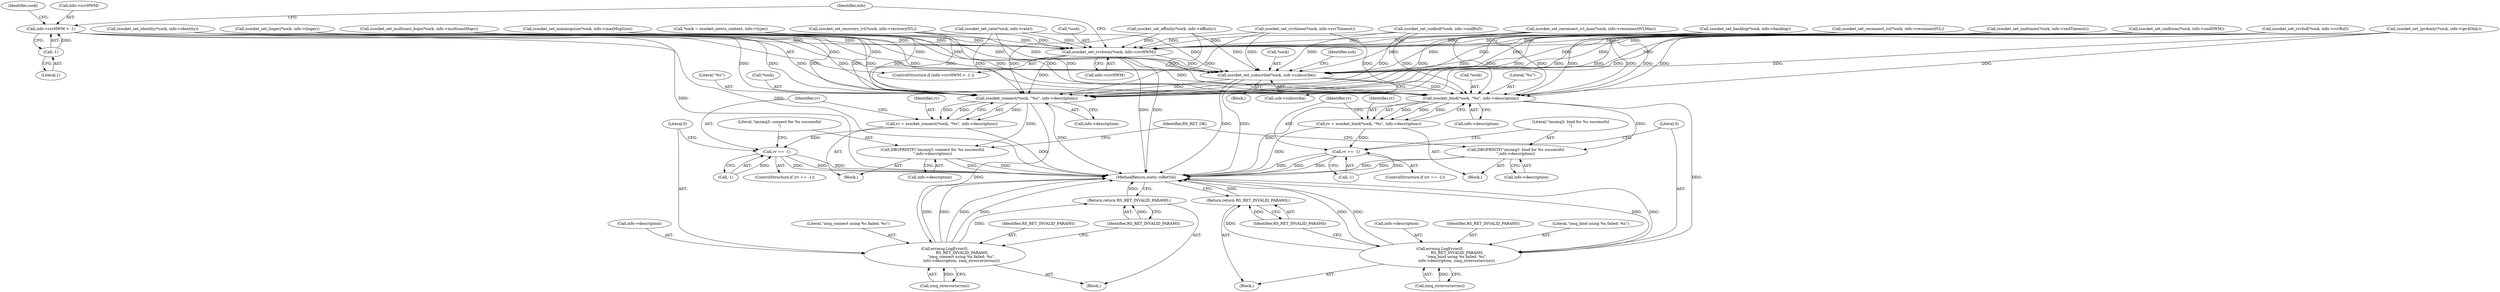 digraph "0_rsyslog_062d0c671a29f7c6f7dff4a2f1f35df375bbb30b@pointer" {
"1000339" [label="(Call,info->rcvHWM > -1)"];
"1000343" [label="(Call,-1)"];
"1000345" [label="(Call,zsocket_set_rcvhwm(*sock, info->rcvHWM))"];
"1000373" [label="(Call,zsocket_set_subscribe(*sock, sub->subscribe))"];
"1000388" [label="(Call,zsocket_connect(*sock, \"%s\", info->description))"];
"1000386" [label="(Call,rv = zsocket_connect(*sock, \"%s\", info->description))"];
"1000396" [label="(Call,rv == -1)"];
"1000401" [label="(Call,errmsg.LogError(0,\n                             RS_RET_INVALID_PARAMS,\n                            \"zmq_connect using %s failed: %s\",\n                            info->description, zmq_strerror(errno)))"];
"1000410" [label="(Return,return RS_RET_INVALID_PARAMS;)"];
"1000412" [label="(Call,DBGPRINTF(\"imzmq3: connect for %s successful\n\",info->description))"];
"1000421" [label="(Call,zsocket_bind(*sock, \"%s\", info->description))"];
"1000419" [label="(Call,rv = zsocket_bind(*sock, \"%s\", info->description))"];
"1000429" [label="(Call,rv == -1)"];
"1000434" [label="(Call,errmsg.LogError(0,\n                             RS_RET_INVALID_PARAMS,\n                            \"zmq_bind using %s failed: %s\",\n                            info->description, zmq_strerror(errno)))"];
"1000443" [label="(Return,return RS_RET_INVALID_PARAMS;)"];
"1000445" [label="(Call,DBGPRINTF(\"imzmq3: bind for %s successful\n\",info->description))"];
"1000421" [label="(Call,zsocket_bind(*sock, \"%s\", info->description))"];
"1000389" [label="(Call,*sock)"];
"1000347" [label="(Identifier,sock)"];
"1000446" [label="(Literal,\"imzmq3: bind for %s successful\n\")"];
"1000438" [label="(Call,info->description)"];
"1000339" [label="(Call,info->rcvHWM > -1)"];
"1000386" [label="(Call,rv = zsocket_connect(*sock, \"%s\", info->description))"];
"1000414" [label="(Call,info->description)"];
"1000418" [label="(Block,)"];
"1000344" [label="(Literal,1)"];
"1000376" [label="(Call,sub->subscribe)"];
"1000332" [label="(Call,zsocket_set_sndhwm(*sock, info->sndHWM))"];
"1000241" [label="(Call,zsocket_set_rate(*sock, info->rate))"];
"1000398" [label="(Call,-1)"];
"1000413" [label="(Literal,\"imzmq3: connect for %s successful\n\")"];
"1000348" [label="(Call,info->rcvHWM)"];
"1000372" [label="(Block,)"];
"1000436" [label="(Identifier,RS_RET_INVALID_PARAMS)"];
"1000189" [label="(Call,zsocket_set_backlog(*sock, info->backlog))"];
"1000340" [label="(Call,info->rcvHWM)"];
"1000354" [label="(Identifier,info)"];
"1000400" [label="(Block,)"];
"1000137" [label="(Call,zsocket_set_identity(*sock, info->identity))"];
"1000419" [label="(Call,rv = zsocket_bind(*sock, \"%s\", info->description))"];
"1000422" [label="(Call,*sock)"];
"1000150" [label="(Call,zsocket_set_sndbuf(*sock, info->sndBuf))"];
"1000444" [label="(Identifier,RS_RET_INVALID_PARAMS)"];
"1000319" [label="(Call,zsocket_set_affinity(*sock, info->affinity))"];
"1000445" [label="(Call,DBGPRINTF(\"imzmq3: bind for %s successful\n\",info->description))"];
"1000338" [label="(ControlStructure,if (info->rcvHWM > -1 ))"];
"1000408" [label="(Call,zmq_strerror(errno))"];
"1000163" [label="(Call,zsocket_set_rcvbuf(*sock, info->rcvBuf))"];
"1000306" [label="(Call,zsocket_set_ipv4only(*sock, info->ipv4Only))"];
"1000434" [label="(Call,errmsg.LogError(0,\n                             RS_RET_INVALID_PARAMS,\n                            \"zmq_bind using %s failed: %s\",\n                            info->description, zmq_strerror(errno)))"];
"1000176" [label="(Call,zsocket_set_linger(*sock, info->linger))"];
"1000425" [label="(Call,info->description)"];
"1000346" [label="(Call,*sock)"];
"1000388" [label="(Call,zsocket_connect(*sock, \"%s\", info->description))"];
"1000374" [label="(Call,*sock)"];
"1000412" [label="(Call,DBGPRINTF(\"imzmq3: connect for %s successful\n\",info->description))"];
"1000385" [label="(Block,)"];
"1000391" [label="(Literal,\"%s\")"];
"1000451" [label="(Identifier,RS_RET_OK)"];
"1000428" [label="(ControlStructure,if (rv == -1))"];
"1000293" [label="(Call,zsocket_set_reconnect_ivl_max(*sock, info->reconnectIVLMax))"];
"1000420" [label="(Identifier,rv)"];
"1000424" [label="(Literal,\"%s\")"];
"1000403" [label="(Identifier,RS_RET_INVALID_PARAMS)"];
"1000410" [label="(Return,return RS_RET_INVALID_PARAMS;)"];
"1000343" [label="(Call,-1)"];
"1000373" [label="(Call,zsocket_set_subscribe(*sock, sub->subscribe))"];
"1000401" [label="(Call,errmsg.LogError(0,\n                             RS_RET_INVALID_PARAMS,\n                            \"zmq_connect using %s failed: %s\",\n                            info->description, zmq_strerror(errno)))"];
"1000395" [label="(ControlStructure,if (rv == -1))"];
"1000405" [label="(Call,info->description)"];
"1000411" [label="(Identifier,RS_RET_INVALID_PARAMS)"];
"1000396" [label="(Call,rv == -1)"];
"1000433" [label="(Block,)"];
"1000387" [label="(Identifier,rv)"];
"1000402" [label="(Literal,0)"];
"1000254" [label="(Call,zsocket_set_recovery_ivl(*sock, info->recoveryIVL))"];
"1000452" [label="(MethodReturn,static rsRetVal)"];
"1000441" [label="(Call,zmq_strerror(errno))"];
"1000437" [label="(Literal,\"zmq_bind using %s failed: %s\")"];
"1000267" [label="(Call,zsocket_set_multicast_hops(*sock, info->multicastHops))"];
"1000447" [label="(Call,info->description)"];
"1000397" [label="(Identifier,rv)"];
"1000435" [label="(Literal,0)"];
"1000430" [label="(Identifier,rv)"];
"1000215" [label="(Call,zsocket_set_rcvtimeo(*sock, info->rcvTimeout))"];
"1000110" [label="(Call,*sock = zsocket_new(s_context, info->type))"];
"1000280" [label="(Call,zsocket_set_reconnect_ivl(*sock, info->reconnectIVL))"];
"1000404" [label="(Literal,\"zmq_connect using %s failed: %s\")"];
"1000202" [label="(Call,zsocket_set_sndtimeo(*sock, info->sndTimeout))"];
"1000429" [label="(Call,rv == -1)"];
"1000431" [label="(Call,-1)"];
"1000443" [label="(Return,return RS_RET_INVALID_PARAMS;)"];
"1000345" [label="(Call,zsocket_set_rcvhwm(*sock, info->rcvHWM))"];
"1000368" [label="(Identifier,sub)"];
"1000392" [label="(Call,info->description)"];
"1000228" [label="(Call,zsocket_set_maxmsgsize(*sock, info->maxMsgSize))"];
"1000339" -> "1000338"  [label="AST: "];
"1000339" -> "1000343"  [label="CFG: "];
"1000340" -> "1000339"  [label="AST: "];
"1000343" -> "1000339"  [label="AST: "];
"1000347" -> "1000339"  [label="CFG: "];
"1000354" -> "1000339"  [label="CFG: "];
"1000339" -> "1000452"  [label="DDG: "];
"1000339" -> "1000452"  [label="DDG: "];
"1000343" -> "1000339"  [label="DDG: "];
"1000339" -> "1000345"  [label="DDG: "];
"1000343" -> "1000344"  [label="CFG: "];
"1000344" -> "1000343"  [label="AST: "];
"1000345" -> "1000338"  [label="AST: "];
"1000345" -> "1000348"  [label="CFG: "];
"1000346" -> "1000345"  [label="AST: "];
"1000348" -> "1000345"  [label="AST: "];
"1000354" -> "1000345"  [label="CFG: "];
"1000345" -> "1000452"  [label="DDG: "];
"1000345" -> "1000452"  [label="DDG: "];
"1000163" -> "1000345"  [label="DDG: "];
"1000332" -> "1000345"  [label="DDG: "];
"1000189" -> "1000345"  [label="DDG: "];
"1000215" -> "1000345"  [label="DDG: "];
"1000254" -> "1000345"  [label="DDG: "];
"1000306" -> "1000345"  [label="DDG: "];
"1000202" -> "1000345"  [label="DDG: "];
"1000280" -> "1000345"  [label="DDG: "];
"1000241" -> "1000345"  [label="DDG: "];
"1000176" -> "1000345"  [label="DDG: "];
"1000137" -> "1000345"  [label="DDG: "];
"1000319" -> "1000345"  [label="DDG: "];
"1000110" -> "1000345"  [label="DDG: "];
"1000293" -> "1000345"  [label="DDG: "];
"1000150" -> "1000345"  [label="DDG: "];
"1000267" -> "1000345"  [label="DDG: "];
"1000228" -> "1000345"  [label="DDG: "];
"1000345" -> "1000373"  [label="DDG: "];
"1000345" -> "1000388"  [label="DDG: "];
"1000345" -> "1000421"  [label="DDG: "];
"1000373" -> "1000372"  [label="AST: "];
"1000373" -> "1000376"  [label="CFG: "];
"1000374" -> "1000373"  [label="AST: "];
"1000376" -> "1000373"  [label="AST: "];
"1000368" -> "1000373"  [label="CFG: "];
"1000373" -> "1000452"  [label="DDG: "];
"1000373" -> "1000452"  [label="DDG: "];
"1000163" -> "1000373"  [label="DDG: "];
"1000332" -> "1000373"  [label="DDG: "];
"1000189" -> "1000373"  [label="DDG: "];
"1000215" -> "1000373"  [label="DDG: "];
"1000254" -> "1000373"  [label="DDG: "];
"1000306" -> "1000373"  [label="DDG: "];
"1000202" -> "1000373"  [label="DDG: "];
"1000280" -> "1000373"  [label="DDG: "];
"1000241" -> "1000373"  [label="DDG: "];
"1000176" -> "1000373"  [label="DDG: "];
"1000319" -> "1000373"  [label="DDG: "];
"1000110" -> "1000373"  [label="DDG: "];
"1000293" -> "1000373"  [label="DDG: "];
"1000150" -> "1000373"  [label="DDG: "];
"1000267" -> "1000373"  [label="DDG: "];
"1000228" -> "1000373"  [label="DDG: "];
"1000137" -> "1000373"  [label="DDG: "];
"1000373" -> "1000388"  [label="DDG: "];
"1000373" -> "1000421"  [label="DDG: "];
"1000388" -> "1000386"  [label="AST: "];
"1000388" -> "1000392"  [label="CFG: "];
"1000389" -> "1000388"  [label="AST: "];
"1000391" -> "1000388"  [label="AST: "];
"1000392" -> "1000388"  [label="AST: "];
"1000386" -> "1000388"  [label="CFG: "];
"1000388" -> "1000452"  [label="DDG: "];
"1000388" -> "1000386"  [label="DDG: "];
"1000388" -> "1000386"  [label="DDG: "];
"1000388" -> "1000386"  [label="DDG: "];
"1000163" -> "1000388"  [label="DDG: "];
"1000332" -> "1000388"  [label="DDG: "];
"1000189" -> "1000388"  [label="DDG: "];
"1000215" -> "1000388"  [label="DDG: "];
"1000254" -> "1000388"  [label="DDG: "];
"1000306" -> "1000388"  [label="DDG: "];
"1000202" -> "1000388"  [label="DDG: "];
"1000280" -> "1000388"  [label="DDG: "];
"1000241" -> "1000388"  [label="DDG: "];
"1000176" -> "1000388"  [label="DDG: "];
"1000319" -> "1000388"  [label="DDG: "];
"1000110" -> "1000388"  [label="DDG: "];
"1000293" -> "1000388"  [label="DDG: "];
"1000150" -> "1000388"  [label="DDG: "];
"1000267" -> "1000388"  [label="DDG: "];
"1000228" -> "1000388"  [label="DDG: "];
"1000137" -> "1000388"  [label="DDG: "];
"1000388" -> "1000401"  [label="DDG: "];
"1000388" -> "1000412"  [label="DDG: "];
"1000386" -> "1000385"  [label="AST: "];
"1000387" -> "1000386"  [label="AST: "];
"1000397" -> "1000386"  [label="CFG: "];
"1000386" -> "1000452"  [label="DDG: "];
"1000386" -> "1000396"  [label="DDG: "];
"1000396" -> "1000395"  [label="AST: "];
"1000396" -> "1000398"  [label="CFG: "];
"1000397" -> "1000396"  [label="AST: "];
"1000398" -> "1000396"  [label="AST: "];
"1000402" -> "1000396"  [label="CFG: "];
"1000413" -> "1000396"  [label="CFG: "];
"1000396" -> "1000452"  [label="DDG: "];
"1000396" -> "1000452"  [label="DDG: "];
"1000396" -> "1000452"  [label="DDG: "];
"1000398" -> "1000396"  [label="DDG: "];
"1000401" -> "1000400"  [label="AST: "];
"1000401" -> "1000408"  [label="CFG: "];
"1000402" -> "1000401"  [label="AST: "];
"1000403" -> "1000401"  [label="AST: "];
"1000404" -> "1000401"  [label="AST: "];
"1000405" -> "1000401"  [label="AST: "];
"1000408" -> "1000401"  [label="AST: "];
"1000411" -> "1000401"  [label="CFG: "];
"1000401" -> "1000452"  [label="DDG: "];
"1000401" -> "1000452"  [label="DDG: "];
"1000401" -> "1000452"  [label="DDG: "];
"1000401" -> "1000452"  [label="DDG: "];
"1000408" -> "1000401"  [label="DDG: "];
"1000401" -> "1000410"  [label="DDG: "];
"1000410" -> "1000400"  [label="AST: "];
"1000410" -> "1000411"  [label="CFG: "];
"1000411" -> "1000410"  [label="AST: "];
"1000452" -> "1000410"  [label="CFG: "];
"1000410" -> "1000452"  [label="DDG: "];
"1000411" -> "1000410"  [label="DDG: "];
"1000412" -> "1000385"  [label="AST: "];
"1000412" -> "1000414"  [label="CFG: "];
"1000413" -> "1000412"  [label="AST: "];
"1000414" -> "1000412"  [label="AST: "];
"1000451" -> "1000412"  [label="CFG: "];
"1000412" -> "1000452"  [label="DDG: "];
"1000412" -> "1000452"  [label="DDG: "];
"1000421" -> "1000419"  [label="AST: "];
"1000421" -> "1000425"  [label="CFG: "];
"1000422" -> "1000421"  [label="AST: "];
"1000424" -> "1000421"  [label="AST: "];
"1000425" -> "1000421"  [label="AST: "];
"1000419" -> "1000421"  [label="CFG: "];
"1000421" -> "1000452"  [label="DDG: "];
"1000421" -> "1000419"  [label="DDG: "];
"1000421" -> "1000419"  [label="DDG: "];
"1000421" -> "1000419"  [label="DDG: "];
"1000163" -> "1000421"  [label="DDG: "];
"1000332" -> "1000421"  [label="DDG: "];
"1000189" -> "1000421"  [label="DDG: "];
"1000215" -> "1000421"  [label="DDG: "];
"1000254" -> "1000421"  [label="DDG: "];
"1000306" -> "1000421"  [label="DDG: "];
"1000202" -> "1000421"  [label="DDG: "];
"1000280" -> "1000421"  [label="DDG: "];
"1000241" -> "1000421"  [label="DDG: "];
"1000176" -> "1000421"  [label="DDG: "];
"1000319" -> "1000421"  [label="DDG: "];
"1000110" -> "1000421"  [label="DDG: "];
"1000293" -> "1000421"  [label="DDG: "];
"1000150" -> "1000421"  [label="DDG: "];
"1000267" -> "1000421"  [label="DDG: "];
"1000228" -> "1000421"  [label="DDG: "];
"1000137" -> "1000421"  [label="DDG: "];
"1000421" -> "1000434"  [label="DDG: "];
"1000421" -> "1000445"  [label="DDG: "];
"1000419" -> "1000418"  [label="AST: "];
"1000420" -> "1000419"  [label="AST: "];
"1000430" -> "1000419"  [label="CFG: "];
"1000419" -> "1000452"  [label="DDG: "];
"1000419" -> "1000429"  [label="DDG: "];
"1000429" -> "1000428"  [label="AST: "];
"1000429" -> "1000431"  [label="CFG: "];
"1000430" -> "1000429"  [label="AST: "];
"1000431" -> "1000429"  [label="AST: "];
"1000435" -> "1000429"  [label="CFG: "];
"1000446" -> "1000429"  [label="CFG: "];
"1000429" -> "1000452"  [label="DDG: "];
"1000429" -> "1000452"  [label="DDG: "];
"1000429" -> "1000452"  [label="DDG: "];
"1000431" -> "1000429"  [label="DDG: "];
"1000434" -> "1000433"  [label="AST: "];
"1000434" -> "1000441"  [label="CFG: "];
"1000435" -> "1000434"  [label="AST: "];
"1000436" -> "1000434"  [label="AST: "];
"1000437" -> "1000434"  [label="AST: "];
"1000438" -> "1000434"  [label="AST: "];
"1000441" -> "1000434"  [label="AST: "];
"1000444" -> "1000434"  [label="CFG: "];
"1000434" -> "1000452"  [label="DDG: "];
"1000434" -> "1000452"  [label="DDG: "];
"1000434" -> "1000452"  [label="DDG: "];
"1000434" -> "1000452"  [label="DDG: "];
"1000441" -> "1000434"  [label="DDG: "];
"1000434" -> "1000443"  [label="DDG: "];
"1000443" -> "1000433"  [label="AST: "];
"1000443" -> "1000444"  [label="CFG: "];
"1000444" -> "1000443"  [label="AST: "];
"1000452" -> "1000443"  [label="CFG: "];
"1000443" -> "1000452"  [label="DDG: "];
"1000444" -> "1000443"  [label="DDG: "];
"1000445" -> "1000418"  [label="AST: "];
"1000445" -> "1000447"  [label="CFG: "];
"1000446" -> "1000445"  [label="AST: "];
"1000447" -> "1000445"  [label="AST: "];
"1000451" -> "1000445"  [label="CFG: "];
"1000445" -> "1000452"  [label="DDG: "];
"1000445" -> "1000452"  [label="DDG: "];
}
